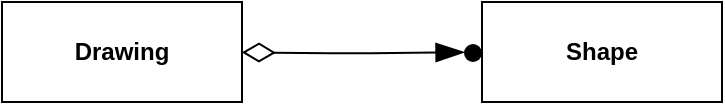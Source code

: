 <mxfile version="13.6.5">
    <diagram id="6hGFLwfOUW9BJ-s0fimq" name="Page-1">
        <mxGraphModel dx="170" dy="131" grid="1" gridSize="10" guides="1" tooltips="1" connect="1" arrows="1" fold="1" page="1" pageScale="1" pageWidth="827" pageHeight="1169" math="0" shadow="0">
            <root>
                <mxCell id="0"/>
                <mxCell id="1" parent="0"/>
                <mxCell id="4" value="&lt;p style=&quot;margin: 0px ; margin-top: 4px ; text-align: center&quot;&gt;&lt;br&gt;&lt;b&gt;Drawing&lt;/b&gt;&lt;/p&gt;" style="verticalAlign=top;align=left;overflow=fill;fontSize=12;fontFamily=Helvetica;html=1;" vertex="1" parent="1">
                    <mxGeometry x="160" y="320" width="120" height="50" as="geometry"/>
                </mxCell>
                <mxCell id="5" value="&lt;p style=&quot;margin: 0px ; margin-top: 4px ; text-align: center&quot;&gt;&lt;br&gt;&lt;b&gt;Shape&lt;/b&gt;&lt;/p&gt;" style="verticalAlign=top;align=left;overflow=fill;fontSize=12;fontFamily=Helvetica;html=1;" vertex="1" parent="1">
                    <mxGeometry x="400" y="320" width="120" height="50" as="geometry"/>
                </mxCell>
                <mxCell id="10" value="" style="ellipse;html=1;shape=endState;fillColor=#000000;strokeColor=none;fontSize=12;" vertex="1" parent="1">
                    <mxGeometry x="388" y="338" width="15" height="15" as="geometry"/>
                </mxCell>
                <mxCell id="13" value="" style="endArrow=blockThin;html=1;endSize=12;startArrow=diamondThin;startSize=14;startFill=0;edgeStyle=orthogonalEdgeStyle;align=left;verticalAlign=bottom;strokeColor=#000000;fontSize=12;endFill=1;entryX=0.219;entryY=0.475;entryDx=0;entryDy=0;entryPerimeter=0;" edge="1" parent="1" target="10">
                    <mxGeometry x="-1" y="3" relative="1" as="geometry">
                        <mxPoint x="280" y="345.21" as="sourcePoint"/>
                        <mxPoint x="360" y="345.21" as="targetPoint"/>
                    </mxGeometry>
                </mxCell>
            </root>
        </mxGraphModel>
    </diagram>
</mxfile>